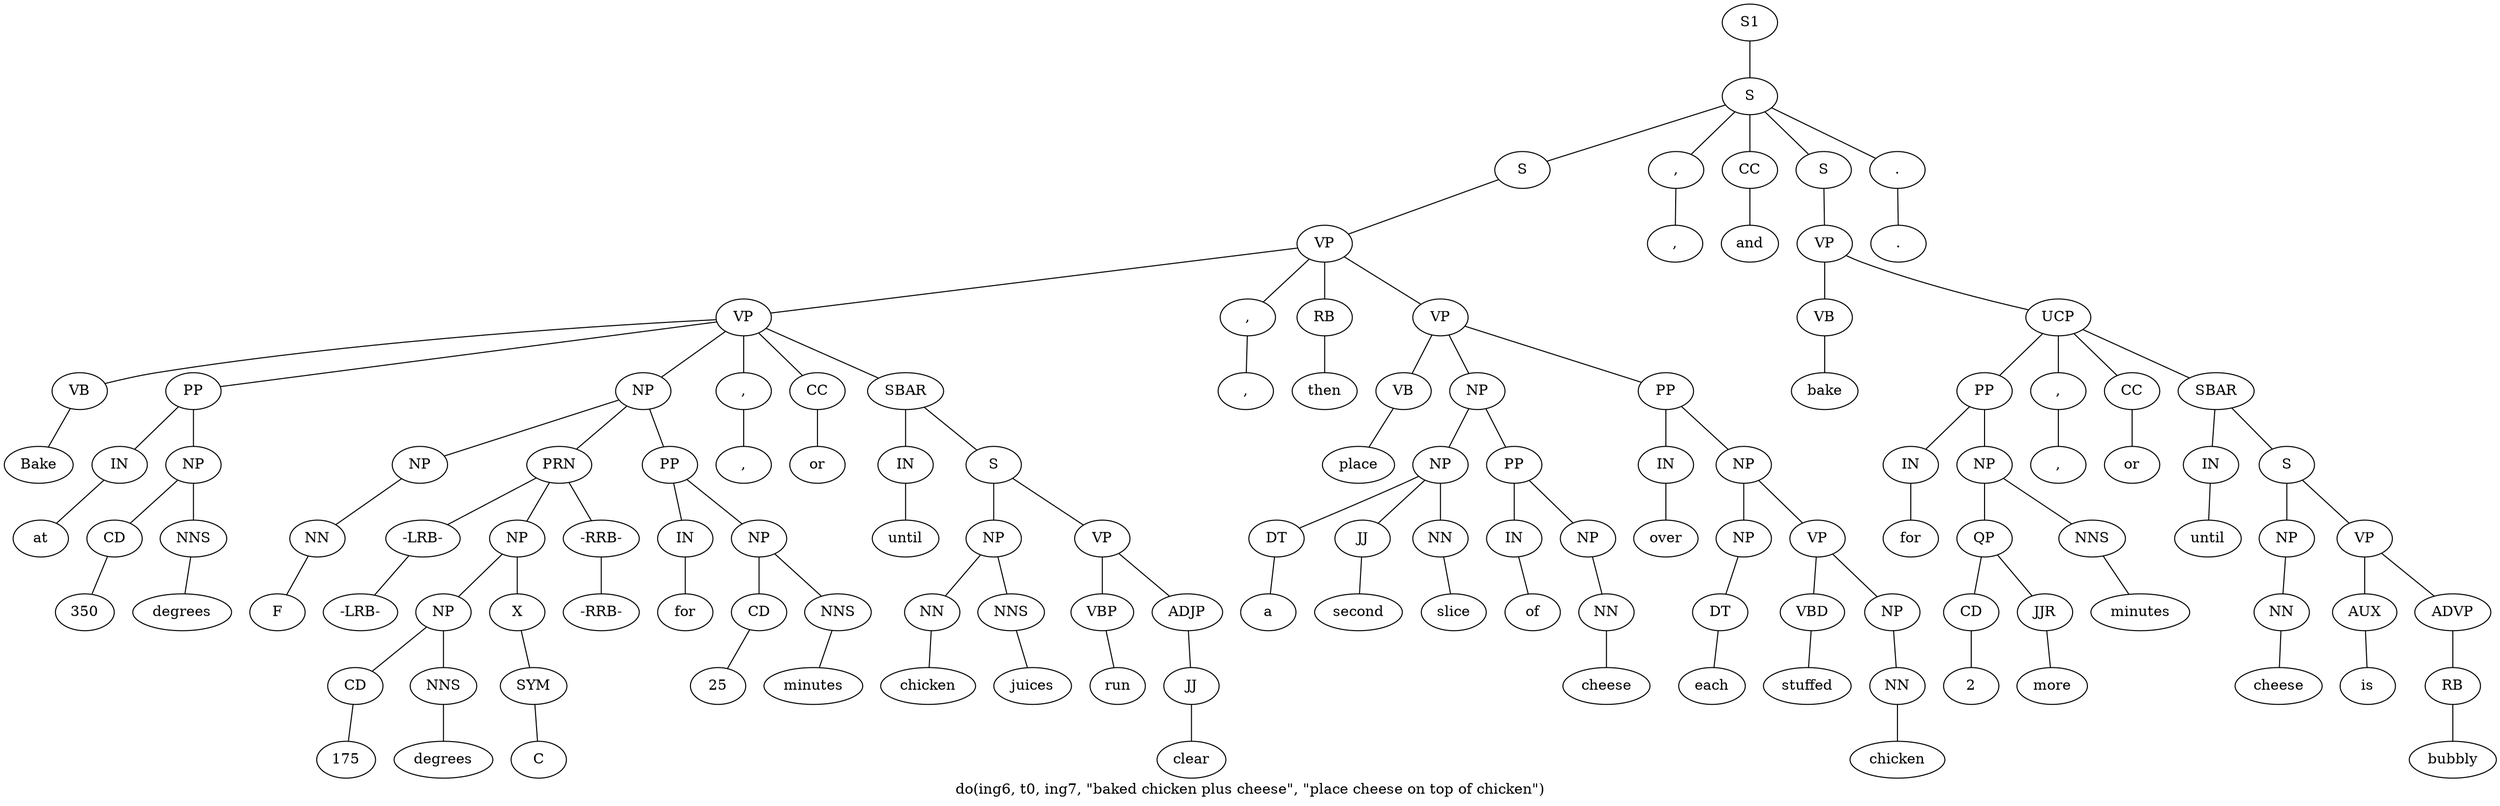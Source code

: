 graph SyntaxGraph {
	label = "do(ing6, t0, ing7, \"baked chicken plus cheese\", \"place cheese on top of chicken\")";
	Node0 [label="S1"];
	Node1 [label="S"];
	Node2 [label="S"];
	Node3 [label="VP"];
	Node4 [label="VP"];
	Node5 [label="VB"];
	Node6 [label="Bake"];
	Node7 [label="PP"];
	Node8 [label="IN"];
	Node9 [label="at"];
	Node10 [label="NP"];
	Node11 [label="CD"];
	Node12 [label="350"];
	Node13 [label="NNS"];
	Node14 [label="degrees"];
	Node15 [label="NP"];
	Node16 [label="NP"];
	Node17 [label="NN"];
	Node18 [label="F"];
	Node19 [label="PRN"];
	Node20 [label="-LRB-"];
	Node21 [label="-LRB-"];
	Node22 [label="NP"];
	Node23 [label="NP"];
	Node24 [label="CD"];
	Node25 [label="175"];
	Node26 [label="NNS"];
	Node27 [label="degrees"];
	Node28 [label="X"];
	Node29 [label="SYM"];
	Node30 [label="C"];
	Node31 [label="-RRB-"];
	Node32 [label="-RRB-"];
	Node33 [label="PP"];
	Node34 [label="IN"];
	Node35 [label="for"];
	Node36 [label="NP"];
	Node37 [label="CD"];
	Node38 [label="25"];
	Node39 [label="NNS"];
	Node40 [label="minutes"];
	Node41 [label=","];
	Node42 [label=","];
	Node43 [label="CC"];
	Node44 [label="or"];
	Node45 [label="SBAR"];
	Node46 [label="IN"];
	Node47 [label="until"];
	Node48 [label="S"];
	Node49 [label="NP"];
	Node50 [label="NN"];
	Node51 [label="chicken"];
	Node52 [label="NNS"];
	Node53 [label="juices"];
	Node54 [label="VP"];
	Node55 [label="VBP"];
	Node56 [label="run"];
	Node57 [label="ADJP"];
	Node58 [label="JJ"];
	Node59 [label="clear"];
	Node60 [label=","];
	Node61 [label=","];
	Node62 [label="RB"];
	Node63 [label="then"];
	Node64 [label="VP"];
	Node65 [label="VB"];
	Node66 [label="place"];
	Node67 [label="NP"];
	Node68 [label="NP"];
	Node69 [label="DT"];
	Node70 [label="a"];
	Node71 [label="JJ"];
	Node72 [label="second"];
	Node73 [label="NN"];
	Node74 [label="slice"];
	Node75 [label="PP"];
	Node76 [label="IN"];
	Node77 [label="of"];
	Node78 [label="NP"];
	Node79 [label="NN"];
	Node80 [label="cheese"];
	Node81 [label="PP"];
	Node82 [label="IN"];
	Node83 [label="over"];
	Node84 [label="NP"];
	Node85 [label="NP"];
	Node86 [label="DT"];
	Node87 [label="each"];
	Node88 [label="VP"];
	Node89 [label="VBD"];
	Node90 [label="stuffed"];
	Node91 [label="NP"];
	Node92 [label="NN"];
	Node93 [label="chicken"];
	Node94 [label=","];
	Node95 [label=","];
	Node96 [label="CC"];
	Node97 [label="and"];
	Node98 [label="S"];
	Node99 [label="VP"];
	Node100 [label="VB"];
	Node101 [label="bake"];
	Node102 [label="UCP"];
	Node103 [label="PP"];
	Node104 [label="IN"];
	Node105 [label="for"];
	Node106 [label="NP"];
	Node107 [label="QP"];
	Node108 [label="CD"];
	Node109 [label="2"];
	Node110 [label="JJR"];
	Node111 [label="more"];
	Node112 [label="NNS"];
	Node113 [label="minutes"];
	Node114 [label=","];
	Node115 [label=","];
	Node116 [label="CC"];
	Node117 [label="or"];
	Node118 [label="SBAR"];
	Node119 [label="IN"];
	Node120 [label="until"];
	Node121 [label="S"];
	Node122 [label="NP"];
	Node123 [label="NN"];
	Node124 [label="cheese"];
	Node125 [label="VP"];
	Node126 [label="AUX"];
	Node127 [label="is"];
	Node128 [label="ADVP"];
	Node129 [label="RB"];
	Node130 [label="bubbly"];
	Node131 [label="."];
	Node132 [label="."];

	Node0 -- Node1;
	Node1 -- Node2;
	Node1 -- Node94;
	Node1 -- Node96;
	Node1 -- Node98;
	Node1 -- Node131;
	Node2 -- Node3;
	Node3 -- Node4;
	Node3 -- Node60;
	Node3 -- Node62;
	Node3 -- Node64;
	Node4 -- Node5;
	Node4 -- Node7;
	Node4 -- Node15;
	Node4 -- Node41;
	Node4 -- Node43;
	Node4 -- Node45;
	Node5 -- Node6;
	Node7 -- Node8;
	Node7 -- Node10;
	Node8 -- Node9;
	Node10 -- Node11;
	Node10 -- Node13;
	Node11 -- Node12;
	Node13 -- Node14;
	Node15 -- Node16;
	Node15 -- Node19;
	Node15 -- Node33;
	Node16 -- Node17;
	Node17 -- Node18;
	Node19 -- Node20;
	Node19 -- Node22;
	Node19 -- Node31;
	Node20 -- Node21;
	Node22 -- Node23;
	Node22 -- Node28;
	Node23 -- Node24;
	Node23 -- Node26;
	Node24 -- Node25;
	Node26 -- Node27;
	Node28 -- Node29;
	Node29 -- Node30;
	Node31 -- Node32;
	Node33 -- Node34;
	Node33 -- Node36;
	Node34 -- Node35;
	Node36 -- Node37;
	Node36 -- Node39;
	Node37 -- Node38;
	Node39 -- Node40;
	Node41 -- Node42;
	Node43 -- Node44;
	Node45 -- Node46;
	Node45 -- Node48;
	Node46 -- Node47;
	Node48 -- Node49;
	Node48 -- Node54;
	Node49 -- Node50;
	Node49 -- Node52;
	Node50 -- Node51;
	Node52 -- Node53;
	Node54 -- Node55;
	Node54 -- Node57;
	Node55 -- Node56;
	Node57 -- Node58;
	Node58 -- Node59;
	Node60 -- Node61;
	Node62 -- Node63;
	Node64 -- Node65;
	Node64 -- Node67;
	Node64 -- Node81;
	Node65 -- Node66;
	Node67 -- Node68;
	Node67 -- Node75;
	Node68 -- Node69;
	Node68 -- Node71;
	Node68 -- Node73;
	Node69 -- Node70;
	Node71 -- Node72;
	Node73 -- Node74;
	Node75 -- Node76;
	Node75 -- Node78;
	Node76 -- Node77;
	Node78 -- Node79;
	Node79 -- Node80;
	Node81 -- Node82;
	Node81 -- Node84;
	Node82 -- Node83;
	Node84 -- Node85;
	Node84 -- Node88;
	Node85 -- Node86;
	Node86 -- Node87;
	Node88 -- Node89;
	Node88 -- Node91;
	Node89 -- Node90;
	Node91 -- Node92;
	Node92 -- Node93;
	Node94 -- Node95;
	Node96 -- Node97;
	Node98 -- Node99;
	Node99 -- Node100;
	Node99 -- Node102;
	Node100 -- Node101;
	Node102 -- Node103;
	Node102 -- Node114;
	Node102 -- Node116;
	Node102 -- Node118;
	Node103 -- Node104;
	Node103 -- Node106;
	Node104 -- Node105;
	Node106 -- Node107;
	Node106 -- Node112;
	Node107 -- Node108;
	Node107 -- Node110;
	Node108 -- Node109;
	Node110 -- Node111;
	Node112 -- Node113;
	Node114 -- Node115;
	Node116 -- Node117;
	Node118 -- Node119;
	Node118 -- Node121;
	Node119 -- Node120;
	Node121 -- Node122;
	Node121 -- Node125;
	Node122 -- Node123;
	Node123 -- Node124;
	Node125 -- Node126;
	Node125 -- Node128;
	Node126 -- Node127;
	Node128 -- Node129;
	Node129 -- Node130;
	Node131 -- Node132;
}
